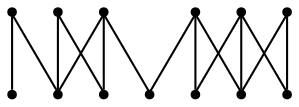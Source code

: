 graph {
  node [shape=point,comment="{\"directed\":false,\"doi\":\"10.1007/978-3-319-03841-4_20\",\"figure\":\"2\"}"]

  v0 [pos="1773.0658019476875,658.0987729045635"]
  v1 [pos="1773.0658019476875,758.1151388382498"]
  v2 [pos="1639.6362730559213,658.0987729045634"]
  v3 [pos="1639.6362730559213,758.1151388382498"]
  v4 [pos="1539.5641263870964,658.0987729045635"]
  v5 [pos="1539.5641263870964,758.1151388382498"]
  v6 [pos="1389.4559063838592,591.4211956154393"]
  v7 [pos="1239.3476863806222,758.1151388382498"]
  v8 [pos="1239.3476863806222,658.0987729045635"]
  v9 [pos="1105.918157488856,658.0987729045635"]
  v10 [pos="1105.918157488856,758.1151388382498"]
  v11 [pos="1005.8460108200311,658.0987729045634"]
  v12 [pos="1005.8460108200311,758.1151388382498"]

  v12 -- v11 [id="-2",pos="1005.8460108200311,758.1151388382498 1005.8460108200311,658.0987729045634 1005.8460108200311,658.0987729045634 1005.8460108200311,658.0987729045634"]
  v12 -- v9 [id="-4",pos="1005.8460108200311,758.1151388382498 1105.918157488856,658.0987729045635 1105.918157488856,658.0987729045635 1105.918157488856,658.0987729045635"]
  v10 -- v11 [id="-9",pos="1105.918157488856,758.1151388382498 1005.8460108200311,658.0987729045634 1005.8460108200311,658.0987729045634 1005.8460108200311,658.0987729045634"]
  v10 -- v9 [id="-11",pos="1105.918157488856,758.1151388382498 1105.918157488856,658.0987729045635 1105.918157488856,658.0987729045635 1105.918157488856,658.0987729045635"]
  v10 -- v8 [id="-13",pos="1105.918157488856,758.1151388382498 1239.3476863806222,658.0987729045635 1239.3476863806222,658.0987729045635 1239.3476863806222,658.0987729045635"]
  v7 -- v9 [id="-18",pos="1239.3476863806222,758.1151388382498 1105.918157488856,658.0987729045635 1105.918157488856,658.0987729045635 1105.918157488856,658.0987729045635"]
  v7 -- v8 [id="-20",pos="1239.3476863806222,758.1151388382498 1239.3476863806222,658.0987729045635 1239.3476863806222,658.0987729045635 1239.3476863806222,658.0987729045635"]
  v7 -- v6 [id="-22",pos="1239.3476863806222,758.1151388382498 1389.4559063838592,591.4211956154393 1389.4559063838592,591.4211956154393 1389.4559063838592,591.4211956154393"]
  v5 -- v6 [id="-27",pos="1539.5641263870964,758.1151388382498 1389.4559063838592,591.4211956154393 1389.4559063838592,591.4211956154393 1389.4559063838592,591.4211956154393"]
  v5 -- v4 [id="-29",pos="1539.5641263870964,758.1151388382498 1539.5641263870964,658.0987729045635 1539.5641263870964,658.0987729045635 1539.5641263870964,658.0987729045635"]
  v5 -- v0 [id="-33",pos="1539.5641263870964,758.1151388382498 1773.0658019476875,658.0987729045635 1773.0658019476875,658.0987729045635 1773.0658019476875,658.0987729045635"]
  v3 -- v4 [id="-34",pos="1639.6362730559213,758.1151388382498 1539.5641263870964,658.0987729045635 1539.5641263870964,658.0987729045635 1539.5641263870964,658.0987729045635"]
  v3 -- v0 [id="-35",pos="1639.6362730559213,758.1151388382498 1773.0658019476875,658.0987729045635 1773.0658019476875,658.0987729045635 1773.0658019476875,658.0987729045635"]
  v1 -- v2 [id="-41",pos="1773.0658019476875,758.1151388382498 1639.6362730559213,658.0987729045634 1639.6362730559213,658.0987729045634 1639.6362730559213,658.0987729045634"]
  v1 -- v0 [id="-43",pos="1773.0658019476875,758.1151388382498 1773.0658019476875,658.0987729045635 1773.0658019476875,658.0987729045635 1773.0658019476875,658.0987729045635"]
}